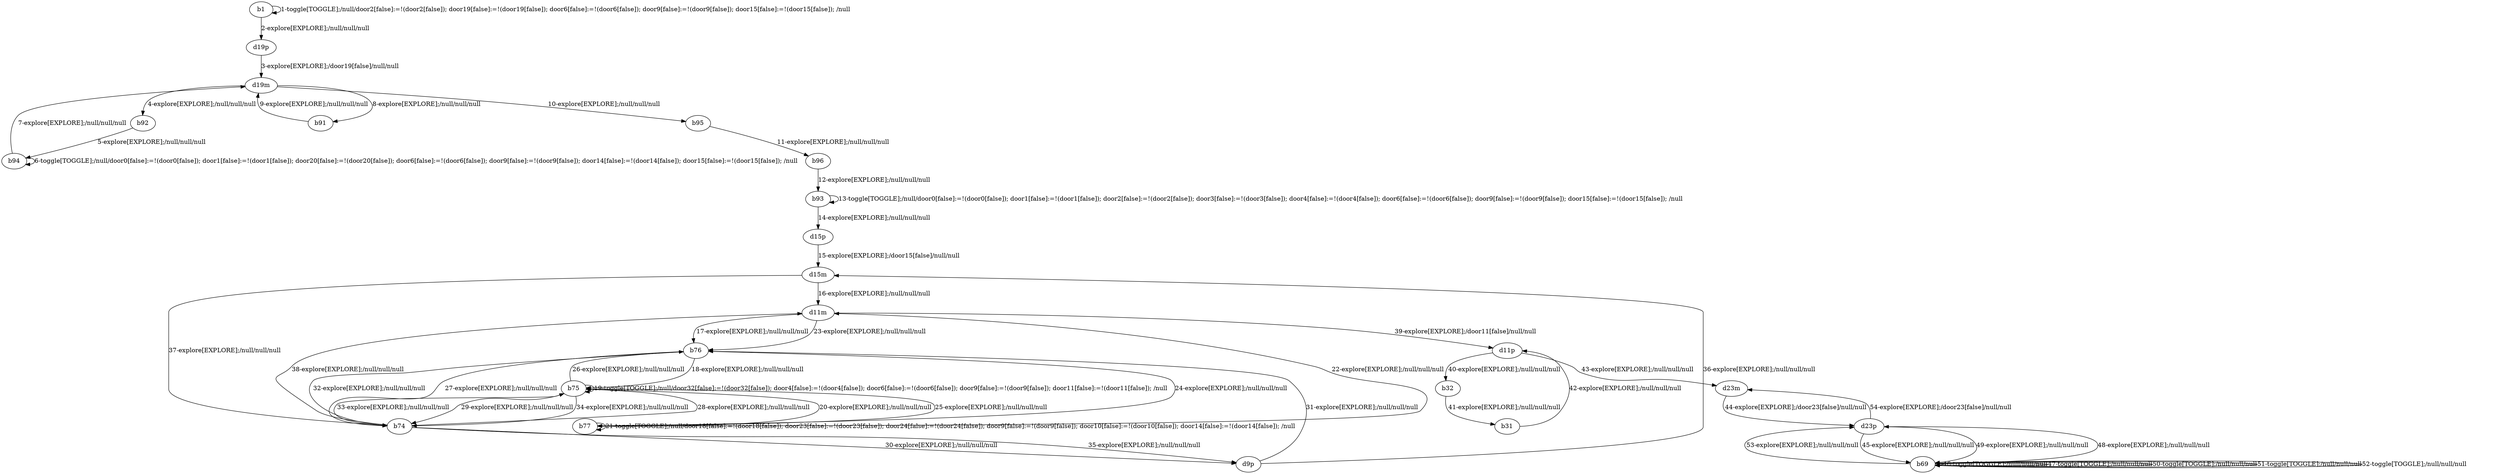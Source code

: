 # Total number of goals covered by this test: 5
# b69 --> d23p
# d23p --> d23m
# d23m --> d23p
# d23p --> b69
# b69 --> b69

digraph g {
"b1" -> "b1" [label = "1-toggle[TOGGLE];/null/door2[false]:=!(door2[false]); door19[false]:=!(door19[false]); door6[false]:=!(door6[false]); door9[false]:=!(door9[false]); door15[false]:=!(door15[false]); /null"];
"b1" -> "d19p" [label = "2-explore[EXPLORE];/null/null/null"];
"d19p" -> "d19m" [label = "3-explore[EXPLORE];/door19[false]/null/null"];
"d19m" -> "b92" [label = "4-explore[EXPLORE];/null/null/null"];
"b92" -> "b94" [label = "5-explore[EXPLORE];/null/null/null"];
"b94" -> "b94" [label = "6-toggle[TOGGLE];/null/door0[false]:=!(door0[false]); door1[false]:=!(door1[false]); door20[false]:=!(door20[false]); door6[false]:=!(door6[false]); door9[false]:=!(door9[false]); door14[false]:=!(door14[false]); door15[false]:=!(door15[false]); /null"];
"b94" -> "d19m" [label = "7-explore[EXPLORE];/null/null/null"];
"d19m" -> "b91" [label = "8-explore[EXPLORE];/null/null/null"];
"b91" -> "d19m" [label = "9-explore[EXPLORE];/null/null/null"];
"d19m" -> "b95" [label = "10-explore[EXPLORE];/null/null/null"];
"b95" -> "b96" [label = "11-explore[EXPLORE];/null/null/null"];
"b96" -> "b93" [label = "12-explore[EXPLORE];/null/null/null"];
"b93" -> "b93" [label = "13-toggle[TOGGLE];/null/door0[false]:=!(door0[false]); door1[false]:=!(door1[false]); door2[false]:=!(door2[false]); door3[false]:=!(door3[false]); door4[false]:=!(door4[false]); door6[false]:=!(door6[false]); door9[false]:=!(door9[false]); door15[false]:=!(door15[false]); /null"];
"b93" -> "d15p" [label = "14-explore[EXPLORE];/null/null/null"];
"d15p" -> "d15m" [label = "15-explore[EXPLORE];/door15[false]/null/null"];
"d15m" -> "d11m" [label = "16-explore[EXPLORE];/null/null/null"];
"d11m" -> "b76" [label = "17-explore[EXPLORE];/null/null/null"];
"b76" -> "b75" [label = "18-explore[EXPLORE];/null/null/null"];
"b75" -> "b75" [label = "19-toggle[TOGGLE];/null/door32[false]:=!(door32[false]); door4[false]:=!(door4[false]); door6[false]:=!(door6[false]); door9[false]:=!(door9[false]); door11[false]:=!(door11[false]); /null"];
"b75" -> "b77" [label = "20-explore[EXPLORE];/null/null/null"];
"b77" -> "b77" [label = "21-toggle[TOGGLE];/null/door18[false]:=!(door18[false]); door23[false]:=!(door23[false]); door24[false]:=!(door24[false]); door9[false]:=!(door9[false]); door10[false]:=!(door10[false]); door14[false]:=!(door14[false]); /null"];
"b77" -> "d11m" [label = "22-explore[EXPLORE];/null/null/null"];
"d11m" -> "b76" [label = "23-explore[EXPLORE];/null/null/null"];
"b76" -> "b77" [label = "24-explore[EXPLORE];/null/null/null"];
"b77" -> "b75" [label = "25-explore[EXPLORE];/null/null/null"];
"b75" -> "b76" [label = "26-explore[EXPLORE];/null/null/null"];
"b76" -> "b74" [label = "27-explore[EXPLORE];/null/null/null"];
"b74" -> "b75" [label = "28-explore[EXPLORE];/null/null/null"];
"b75" -> "b74" [label = "29-explore[EXPLORE];/null/null/null"];
"b74" -> "d9p" [label = "30-explore[EXPLORE];/null/null/null"];
"d9p" -> "b76" [label = "31-explore[EXPLORE];/null/null/null"];
"b76" -> "b74" [label = "32-explore[EXPLORE];/null/null/null"];
"b74" -> "b75" [label = "33-explore[EXPLORE];/null/null/null"];
"b75" -> "b74" [label = "34-explore[EXPLORE];/null/null/null"];
"b74" -> "d9p" [label = "35-explore[EXPLORE];/null/null/null"];
"d9p" -> "d15m" [label = "36-explore[EXPLORE];/null/null/null"];
"d15m" -> "b74" [label = "37-explore[EXPLORE];/null/null/null"];
"b74" -> "d11m" [label = "38-explore[EXPLORE];/null/null/null"];
"d11m" -> "d11p" [label = "39-explore[EXPLORE];/door11[false]/null/null"];
"d11p" -> "b32" [label = "40-explore[EXPLORE];/null/null/null"];
"b32" -> "b31" [label = "41-explore[EXPLORE];/null/null/null"];
"b31" -> "d11p" [label = "42-explore[EXPLORE];/null/null/null"];
"d11p" -> "d23m" [label = "43-explore[EXPLORE];/null/null/null"];
"d23m" -> "d23p" [label = "44-explore[EXPLORE];/door23[false]/null/null"];
"d23p" -> "b69" [label = "45-explore[EXPLORE];/null/null/null"];
"b69" -> "b69" [label = "46-toggle[TOGGLE];/null/null/null"];
"b69" -> "b69" [label = "47-toggle[TOGGLE];/null/null/null"];
"b69" -> "d23p" [label = "48-explore[EXPLORE];/null/null/null"];
"d23p" -> "b69" [label = "49-explore[EXPLORE];/null/null/null"];
"b69" -> "b69" [label = "50-toggle[TOGGLE];/null/null/null"];
"b69" -> "b69" [label = "51-toggle[TOGGLE];/null/null/null"];
"b69" -> "b69" [label = "52-toggle[TOGGLE];/null/null/null"];
"b69" -> "d23p" [label = "53-explore[EXPLORE];/null/null/null"];
"d23p" -> "d23m" [label = "54-explore[EXPLORE];/door23[false]/null/null"];
}